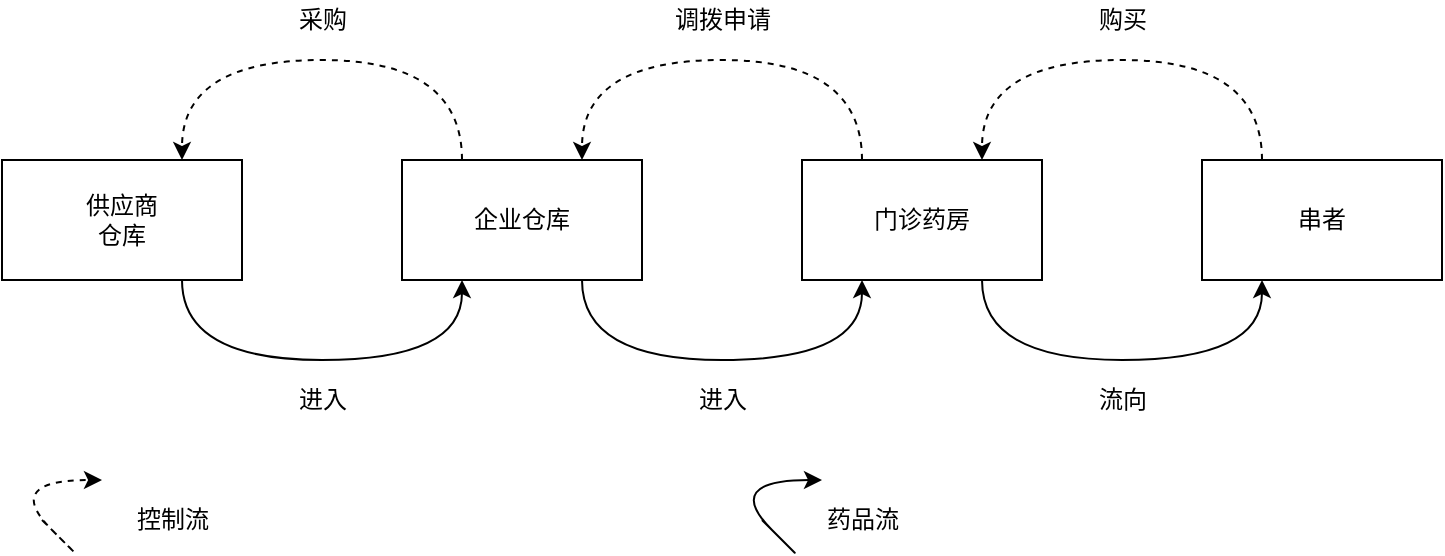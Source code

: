 <mxfile version="15.7.3" type="github">
  <diagram id="2H4MlD9nmc7M3Q4GgzH_" name="medicine_flow">
    <mxGraphModel dx="948" dy="507" grid="1" gridSize="10" guides="1" tooltips="1" connect="1" arrows="1" fold="1" page="1" pageScale="1" pageWidth="1920" pageHeight="1200" math="0" shadow="0">
      <root>
        <mxCell id="0" />
        <mxCell id="1" parent="0" />
        <mxCell id="smtn6Om_3hF-1TNOFDmH-1" value="供应商&lt;br&gt;仓库" style="rounded=0;whiteSpace=wrap;html=1;" vertex="1" parent="1">
          <mxGeometry x="150" y="240" width="120" height="60" as="geometry" />
        </mxCell>
        <mxCell id="smtn6Om_3hF-1TNOFDmH-2" value="企业仓库" style="rounded=0;whiteSpace=wrap;html=1;" vertex="1" parent="1">
          <mxGeometry x="350" y="240" width="120" height="60" as="geometry" />
        </mxCell>
        <mxCell id="smtn6Om_3hF-1TNOFDmH-4" value="门诊药房" style="rounded=0;whiteSpace=wrap;html=1;" vertex="1" parent="1">
          <mxGeometry x="550" y="240" width="120" height="60" as="geometry" />
        </mxCell>
        <mxCell id="smtn6Om_3hF-1TNOFDmH-6" value="串者" style="rounded=0;whiteSpace=wrap;html=1;" vertex="1" parent="1">
          <mxGeometry x="750" y="240" width="120" height="60" as="geometry" />
        </mxCell>
        <mxCell id="smtn6Om_3hF-1TNOFDmH-8" value="" style="curved=1;endArrow=classic;html=1;rounded=0;exitX=0.25;exitY=0;exitDx=0;exitDy=0;entryX=0.75;entryY=0;entryDx=0;entryDy=0;edgeStyle=orthogonalEdgeStyle;dashed=1;" edge="1" parent="1" source="smtn6Om_3hF-1TNOFDmH-2" target="smtn6Om_3hF-1TNOFDmH-1">
          <mxGeometry width="50" height="50" relative="1" as="geometry">
            <mxPoint x="480" y="400" as="sourcePoint" />
            <mxPoint x="530" y="350" as="targetPoint" />
            <Array as="points">
              <mxPoint x="380" y="190" />
              <mxPoint x="240" y="190" />
            </Array>
          </mxGeometry>
        </mxCell>
        <mxCell id="smtn6Om_3hF-1TNOFDmH-9" value="" style="endArrow=classic;html=1;rounded=0;exitX=0.75;exitY=1;exitDx=0;exitDy=0;entryX=0.25;entryY=1;entryDx=0;entryDy=0;edgeStyle=orthogonalEdgeStyle;curved=1;" edge="1" parent="1" source="smtn6Om_3hF-1TNOFDmH-1" target="smtn6Om_3hF-1TNOFDmH-2">
          <mxGeometry width="50" height="50" relative="1" as="geometry">
            <mxPoint x="250" y="250" as="sourcePoint" />
            <mxPoint x="390" y="250" as="targetPoint" />
            <Array as="points">
              <mxPoint x="240" y="340" />
              <mxPoint x="380" y="340" />
            </Array>
          </mxGeometry>
        </mxCell>
        <mxCell id="smtn6Om_3hF-1TNOFDmH-10" value="" style="curved=1;endArrow=classic;html=1;rounded=0;exitX=0.25;exitY=0;exitDx=0;exitDy=0;entryX=0.75;entryY=0;entryDx=0;entryDy=0;edgeStyle=orthogonalEdgeStyle;dashed=1;" edge="1" parent="1">
          <mxGeometry width="50" height="50" relative="1" as="geometry">
            <mxPoint x="580" y="240" as="sourcePoint" />
            <mxPoint x="440" y="240" as="targetPoint" />
            <Array as="points">
              <mxPoint x="580" y="190" />
              <mxPoint x="440" y="190" />
            </Array>
          </mxGeometry>
        </mxCell>
        <mxCell id="smtn6Om_3hF-1TNOFDmH-11" value="" style="curved=1;endArrow=classic;html=1;rounded=0;exitX=0.25;exitY=0;exitDx=0;exitDy=0;entryX=0.75;entryY=0;entryDx=0;entryDy=0;edgeStyle=orthogonalEdgeStyle;dashed=1;" edge="1" parent="1">
          <mxGeometry width="50" height="50" relative="1" as="geometry">
            <mxPoint x="780" y="240" as="sourcePoint" />
            <mxPoint x="640" y="240" as="targetPoint" />
            <Array as="points">
              <mxPoint x="780" y="190" />
              <mxPoint x="640" y="190" />
            </Array>
          </mxGeometry>
        </mxCell>
        <mxCell id="smtn6Om_3hF-1TNOFDmH-12" value="" style="endArrow=classic;html=1;rounded=0;exitX=0.75;exitY=1;exitDx=0;exitDy=0;entryX=0.25;entryY=1;entryDx=0;entryDy=0;edgeStyle=orthogonalEdgeStyle;curved=1;" edge="1" parent="1">
          <mxGeometry width="50" height="50" relative="1" as="geometry">
            <mxPoint x="440" y="300" as="sourcePoint" />
            <mxPoint x="580" y="300" as="targetPoint" />
            <Array as="points">
              <mxPoint x="440" y="340" />
              <mxPoint x="580" y="340" />
            </Array>
          </mxGeometry>
        </mxCell>
        <mxCell id="smtn6Om_3hF-1TNOFDmH-13" value="" style="endArrow=classic;html=1;rounded=0;exitX=0.75;exitY=1;exitDx=0;exitDy=0;entryX=0.25;entryY=1;entryDx=0;entryDy=0;edgeStyle=orthogonalEdgeStyle;curved=1;" edge="1" parent="1">
          <mxGeometry width="50" height="50" relative="1" as="geometry">
            <mxPoint x="640" y="300" as="sourcePoint" />
            <mxPoint x="780" y="300" as="targetPoint" />
            <Array as="points">
              <mxPoint x="640" y="340" />
              <mxPoint x="780" y="340" />
            </Array>
          </mxGeometry>
        </mxCell>
        <mxCell id="smtn6Om_3hF-1TNOFDmH-14" value="采购" style="text;html=1;align=center;verticalAlign=middle;resizable=0;points=[];autosize=1;strokeColor=none;fillColor=none;" vertex="1" parent="1">
          <mxGeometry x="290" y="160" width="40" height="20" as="geometry" />
        </mxCell>
        <mxCell id="smtn6Om_3hF-1TNOFDmH-15" value="调拨申请" style="text;html=1;align=center;verticalAlign=middle;resizable=0;points=[];autosize=1;strokeColor=none;fillColor=none;" vertex="1" parent="1">
          <mxGeometry x="480" y="160" width="60" height="20" as="geometry" />
        </mxCell>
        <mxCell id="smtn6Om_3hF-1TNOFDmH-16" value="购买" style="text;html=1;align=center;verticalAlign=middle;resizable=0;points=[];autosize=1;strokeColor=none;fillColor=none;" vertex="1" parent="1">
          <mxGeometry x="690" y="160" width="40" height="20" as="geometry" />
        </mxCell>
        <mxCell id="smtn6Om_3hF-1TNOFDmH-17" value="进入" style="text;html=1;align=center;verticalAlign=middle;resizable=0;points=[];autosize=1;strokeColor=none;fillColor=none;" vertex="1" parent="1">
          <mxGeometry x="290" y="350" width="40" height="20" as="geometry" />
        </mxCell>
        <mxCell id="smtn6Om_3hF-1TNOFDmH-18" value="进入" style="text;html=1;align=center;verticalAlign=middle;resizable=0;points=[];autosize=1;strokeColor=none;fillColor=none;" vertex="1" parent="1">
          <mxGeometry x="490" y="350" width="40" height="20" as="geometry" />
        </mxCell>
        <mxCell id="smtn6Om_3hF-1TNOFDmH-19" value="流向" style="text;html=1;align=center;verticalAlign=middle;resizable=0;points=[];autosize=1;strokeColor=none;fillColor=none;" vertex="1" parent="1">
          <mxGeometry x="690" y="350" width="40" height="20" as="geometry" />
        </mxCell>
        <mxCell id="smtn6Om_3hF-1TNOFDmH-21" value="" style="curved=1;endArrow=classic;html=1;rounded=0;dashed=1;" edge="1" parent="1">
          <mxGeometry width="50" height="50" relative="1" as="geometry">
            <mxPoint x="170" y="420" as="sourcePoint" />
            <mxPoint x="200" y="400" as="targetPoint" />
            <Array as="points">
              <mxPoint x="200" y="450" />
              <mxPoint x="150" y="400" />
            </Array>
          </mxGeometry>
        </mxCell>
        <mxCell id="smtn6Om_3hF-1TNOFDmH-22" value="" style="curved=1;endArrow=classic;html=1;rounded=0;" edge="1" parent="1">
          <mxGeometry width="50" height="50" relative="1" as="geometry">
            <mxPoint x="530" y="420" as="sourcePoint" />
            <mxPoint x="560" y="400" as="targetPoint" />
            <Array as="points">
              <mxPoint x="560" y="450" />
              <mxPoint x="510" y="400" />
            </Array>
          </mxGeometry>
        </mxCell>
        <mxCell id="smtn6Om_3hF-1TNOFDmH-23" value="控制流" style="text;html=1;align=center;verticalAlign=middle;resizable=0;points=[];autosize=1;strokeColor=none;fillColor=none;" vertex="1" parent="1">
          <mxGeometry x="210" y="410" width="50" height="20" as="geometry" />
        </mxCell>
        <mxCell id="smtn6Om_3hF-1TNOFDmH-24" value="药品流" style="text;html=1;align=center;verticalAlign=middle;resizable=0;points=[];autosize=1;strokeColor=none;fillColor=none;" vertex="1" parent="1">
          <mxGeometry x="555" y="410" width="50" height="20" as="geometry" />
        </mxCell>
      </root>
    </mxGraphModel>
  </diagram>
</mxfile>
